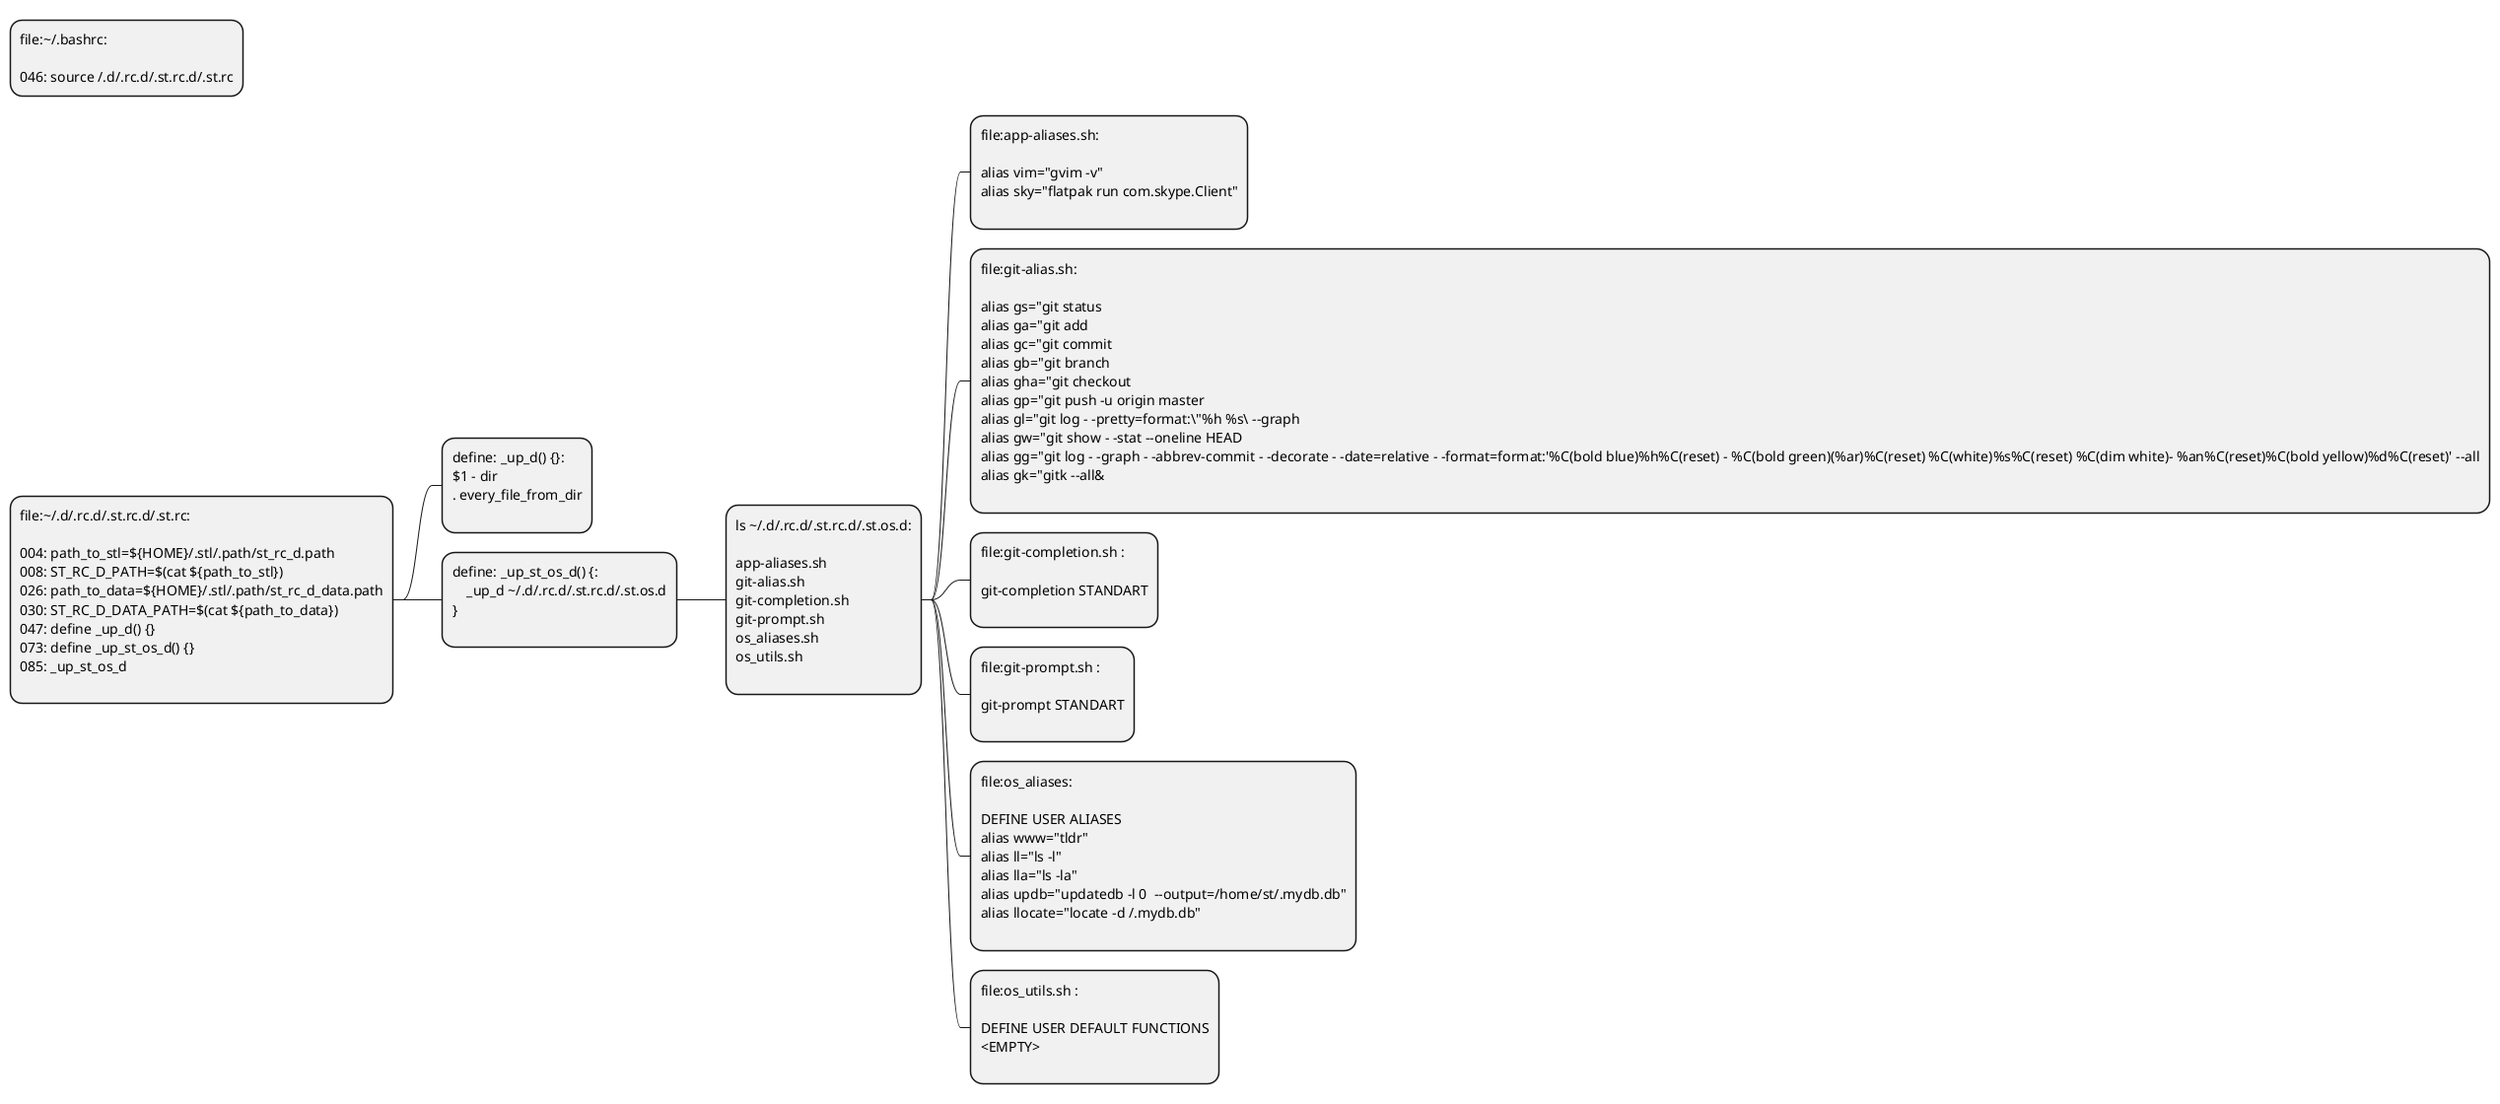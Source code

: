 @startmindmap
*:file:\~/.bashrc:

046: source ~/.d/.rc.d/.st.rc.d/.st.rc;

*:file:\~/.d/.rc.d/.st.rc.d/.st.rc:

004: path_to_stl=${HOME}/.stl/.path/st_rc_d.path
008: ST_RC_D_PATH=$(cat ${path_to_stl})
026: path_to_data=${HOME}/.stl/.path/st_rc_d_data.path
030: ST_RC_D_DATA_PATH=$(cat ${path_to_data})
047: define _up_d() {}
073: define _up_st_os_d() {}
085: _up_st_os_d
' 000: 
' 000: 
' 000: 
;
**:define: _up_d() {}:
$1 - dir
. every_file_from_dir
;
**:define: _up_st_os_d() {:
    _up_d \~/.d/.rc.d/.st.rc.d/.st.os.d
}
;
***:ls \~/.d/.rc.d/.st.rc.d/.st.os.d:

app-aliases.sh  
git-alias.sh  
git-completion.sh  
git-prompt.sh  
os_aliases.sh  
os_utils.sh
;

****:file:app-aliases.sh:

alias vim="gvim -v"
alias sky="flatpak run com.skype.Client"
;

****:file:git-alias.sh:

alias gs="git status
alias ga="git add
alias gc="git commit
alias gb="git branch
alias gha="git checkout
alias gp="git push -u origin master
alias gl="git log - -pretty=format:\"%h %s\ --graph
alias gw="git show - -stat --oneline HEAD
alias gg="git log - -graph - -abbrev-commit - -decorate - -date=relative - -format=format:'%C(bold blue)%h%C(reset) - %C(bold green)(%ar)%C(reset) %C(white)%s%C(reset) %C(dim white)- %an%C(reset)%C(bold yellow)%d%C(reset)' --all
alias gk="gitk --all&
;

****:file:git-completion.sh :

git-completion STANDART
;

****:file:git-prompt.sh :

git-prompt STANDART
;

****:file:os_aliases:

DEFINE USER ALIASES
alias www="tldr"
alias ll="ls -l"
alias lla="ls -la"
alias updb="updatedb -l 0  --output=/home/st/.mydb.db"
alias llocate="locate -d ~/.mydb.db"
;

****:file:os_utils.sh :

DEFINE USER DEFAULT FUNCTIONS
<EMPTY>
;

' *:HEAD:

' CONT
' ;


' *:HEAD:

' CONT
' ;

' *:HEAD:

' CONT
' ;

' *:HEAD:

' CONT
' ;

@endmindmap